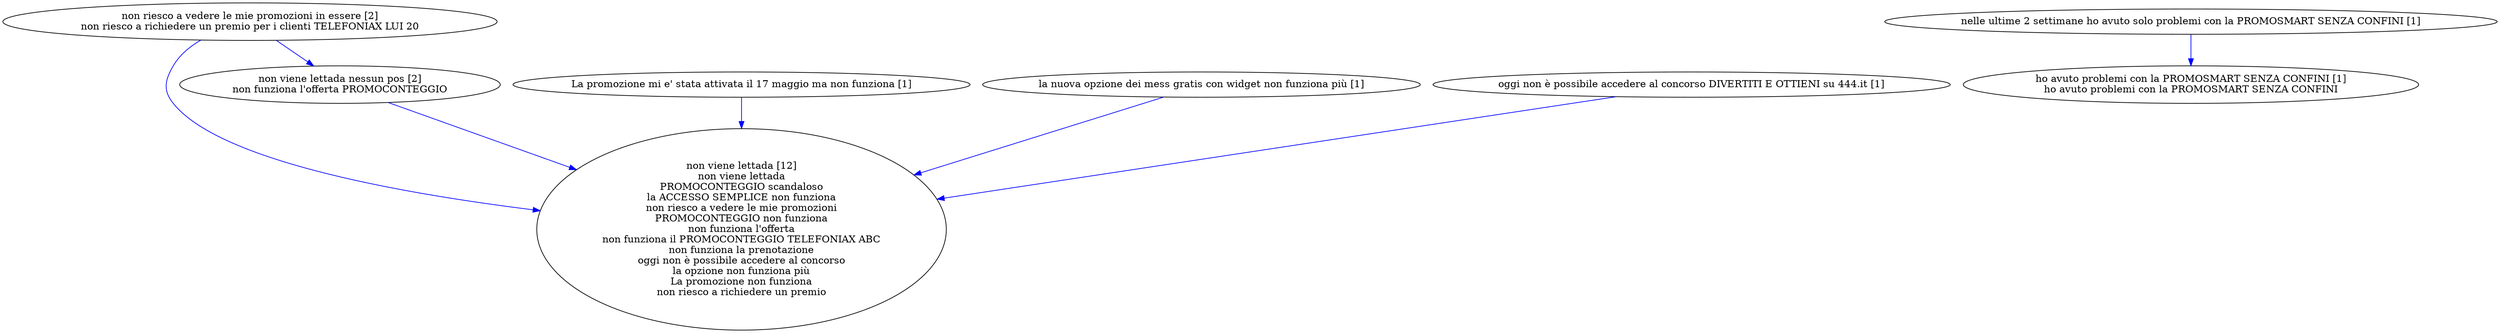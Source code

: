 digraph collapsedGraph {
"non viene lettada [12]\nnon viene lettada\nPROMOCONTEGGIO scandaloso\nla ACCESSO SEMPLICE non funziona\nnon riesco a vedere le mie promozioni\nPROMOCONTEGGIO non funziona\nnon funziona l'offerta\nnon funziona il PROMOCONTEGGIO TELEFONIAX ABC\nnon funziona la prenotazione\noggi non è possibile accedere al concorso\nla opzione non funziona più\nLa promozione non funziona\nnon riesco a richiedere un premio""non riesco a vedere le mie promozioni in essere [2]\nnon riesco a richiedere un premio per i clienti TELEFONIAX LUI 20""non viene lettada nessun pos [2]\nnon funziona l'offerta PROMOCONTEGGIO""La promozione mi e' stata attivata il 17 maggio ma non funziona [1]""la nuova opzione dei mess gratis con widget non funziona più [1]""ho avuto problemi con la PROMOSMART SENZA CONFINI [1]\nho avuto problemi con la PROMOSMART SENZA CONFINI""nelle ultime 2 settimane ho avuto solo problemi con la PROMOSMART SENZA CONFINI [1]""oggi non è possibile accedere al concorso DIVERTITI E OTTIENI su 444.it [1]""non viene lettada nessun pos [2]\nnon funziona l'offerta PROMOCONTEGGIO" -> "non viene lettada [12]\nnon viene lettada\nPROMOCONTEGGIO scandaloso\nla ACCESSO SEMPLICE non funziona\nnon riesco a vedere le mie promozioni\nPROMOCONTEGGIO non funziona\nnon funziona l'offerta\nnon funziona il PROMOCONTEGGIO TELEFONIAX ABC\nnon funziona la prenotazione\noggi non è possibile accedere al concorso\nla opzione non funziona più\nLa promozione non funziona\nnon riesco a richiedere un premio" [color=blue]
"non riesco a vedere le mie promozioni in essere [2]\nnon riesco a richiedere un premio per i clienti TELEFONIAX LUI 20" -> "non viene lettada [12]\nnon viene lettada\nPROMOCONTEGGIO scandaloso\nla ACCESSO SEMPLICE non funziona\nnon riesco a vedere le mie promozioni\nPROMOCONTEGGIO non funziona\nnon funziona l'offerta\nnon funziona il PROMOCONTEGGIO TELEFONIAX ABC\nnon funziona la prenotazione\noggi non è possibile accedere al concorso\nla opzione non funziona più\nLa promozione non funziona\nnon riesco a richiedere un premio" [color=blue]
"la nuova opzione dei mess gratis con widget non funziona più [1]" -> "non viene lettada [12]\nnon viene lettada\nPROMOCONTEGGIO scandaloso\nla ACCESSO SEMPLICE non funziona\nnon riesco a vedere le mie promozioni\nPROMOCONTEGGIO non funziona\nnon funziona l'offerta\nnon funziona il PROMOCONTEGGIO TELEFONIAX ABC\nnon funziona la prenotazione\noggi non è possibile accedere al concorso\nla opzione non funziona più\nLa promozione non funziona\nnon riesco a richiedere un premio" [color=blue]
"non riesco a vedere le mie promozioni in essere [2]\nnon riesco a richiedere un premio per i clienti TELEFONIAX LUI 20" -> "non viene lettada nessun pos [2]\nnon funziona l'offerta PROMOCONTEGGIO" [color=blue]
"oggi non è possibile accedere al concorso DIVERTITI E OTTIENI su 444.it [1]" -> "non viene lettada [12]\nnon viene lettada\nPROMOCONTEGGIO scandaloso\nla ACCESSO SEMPLICE non funziona\nnon riesco a vedere le mie promozioni\nPROMOCONTEGGIO non funziona\nnon funziona l'offerta\nnon funziona il PROMOCONTEGGIO TELEFONIAX ABC\nnon funziona la prenotazione\noggi non è possibile accedere al concorso\nla opzione non funziona più\nLa promozione non funziona\nnon riesco a richiedere un premio" [color=blue]
"La promozione mi e' stata attivata il 17 maggio ma non funziona [1]" -> "non viene lettada [12]\nnon viene lettada\nPROMOCONTEGGIO scandaloso\nla ACCESSO SEMPLICE non funziona\nnon riesco a vedere le mie promozioni\nPROMOCONTEGGIO non funziona\nnon funziona l'offerta\nnon funziona il PROMOCONTEGGIO TELEFONIAX ABC\nnon funziona la prenotazione\noggi non è possibile accedere al concorso\nla opzione non funziona più\nLa promozione non funziona\nnon riesco a richiedere un premio" [color=blue]
"nelle ultime 2 settimane ho avuto solo problemi con la PROMOSMART SENZA CONFINI [1]" -> "ho avuto problemi con la PROMOSMART SENZA CONFINI [1]\nho avuto problemi con la PROMOSMART SENZA CONFINI" [color=blue]
}